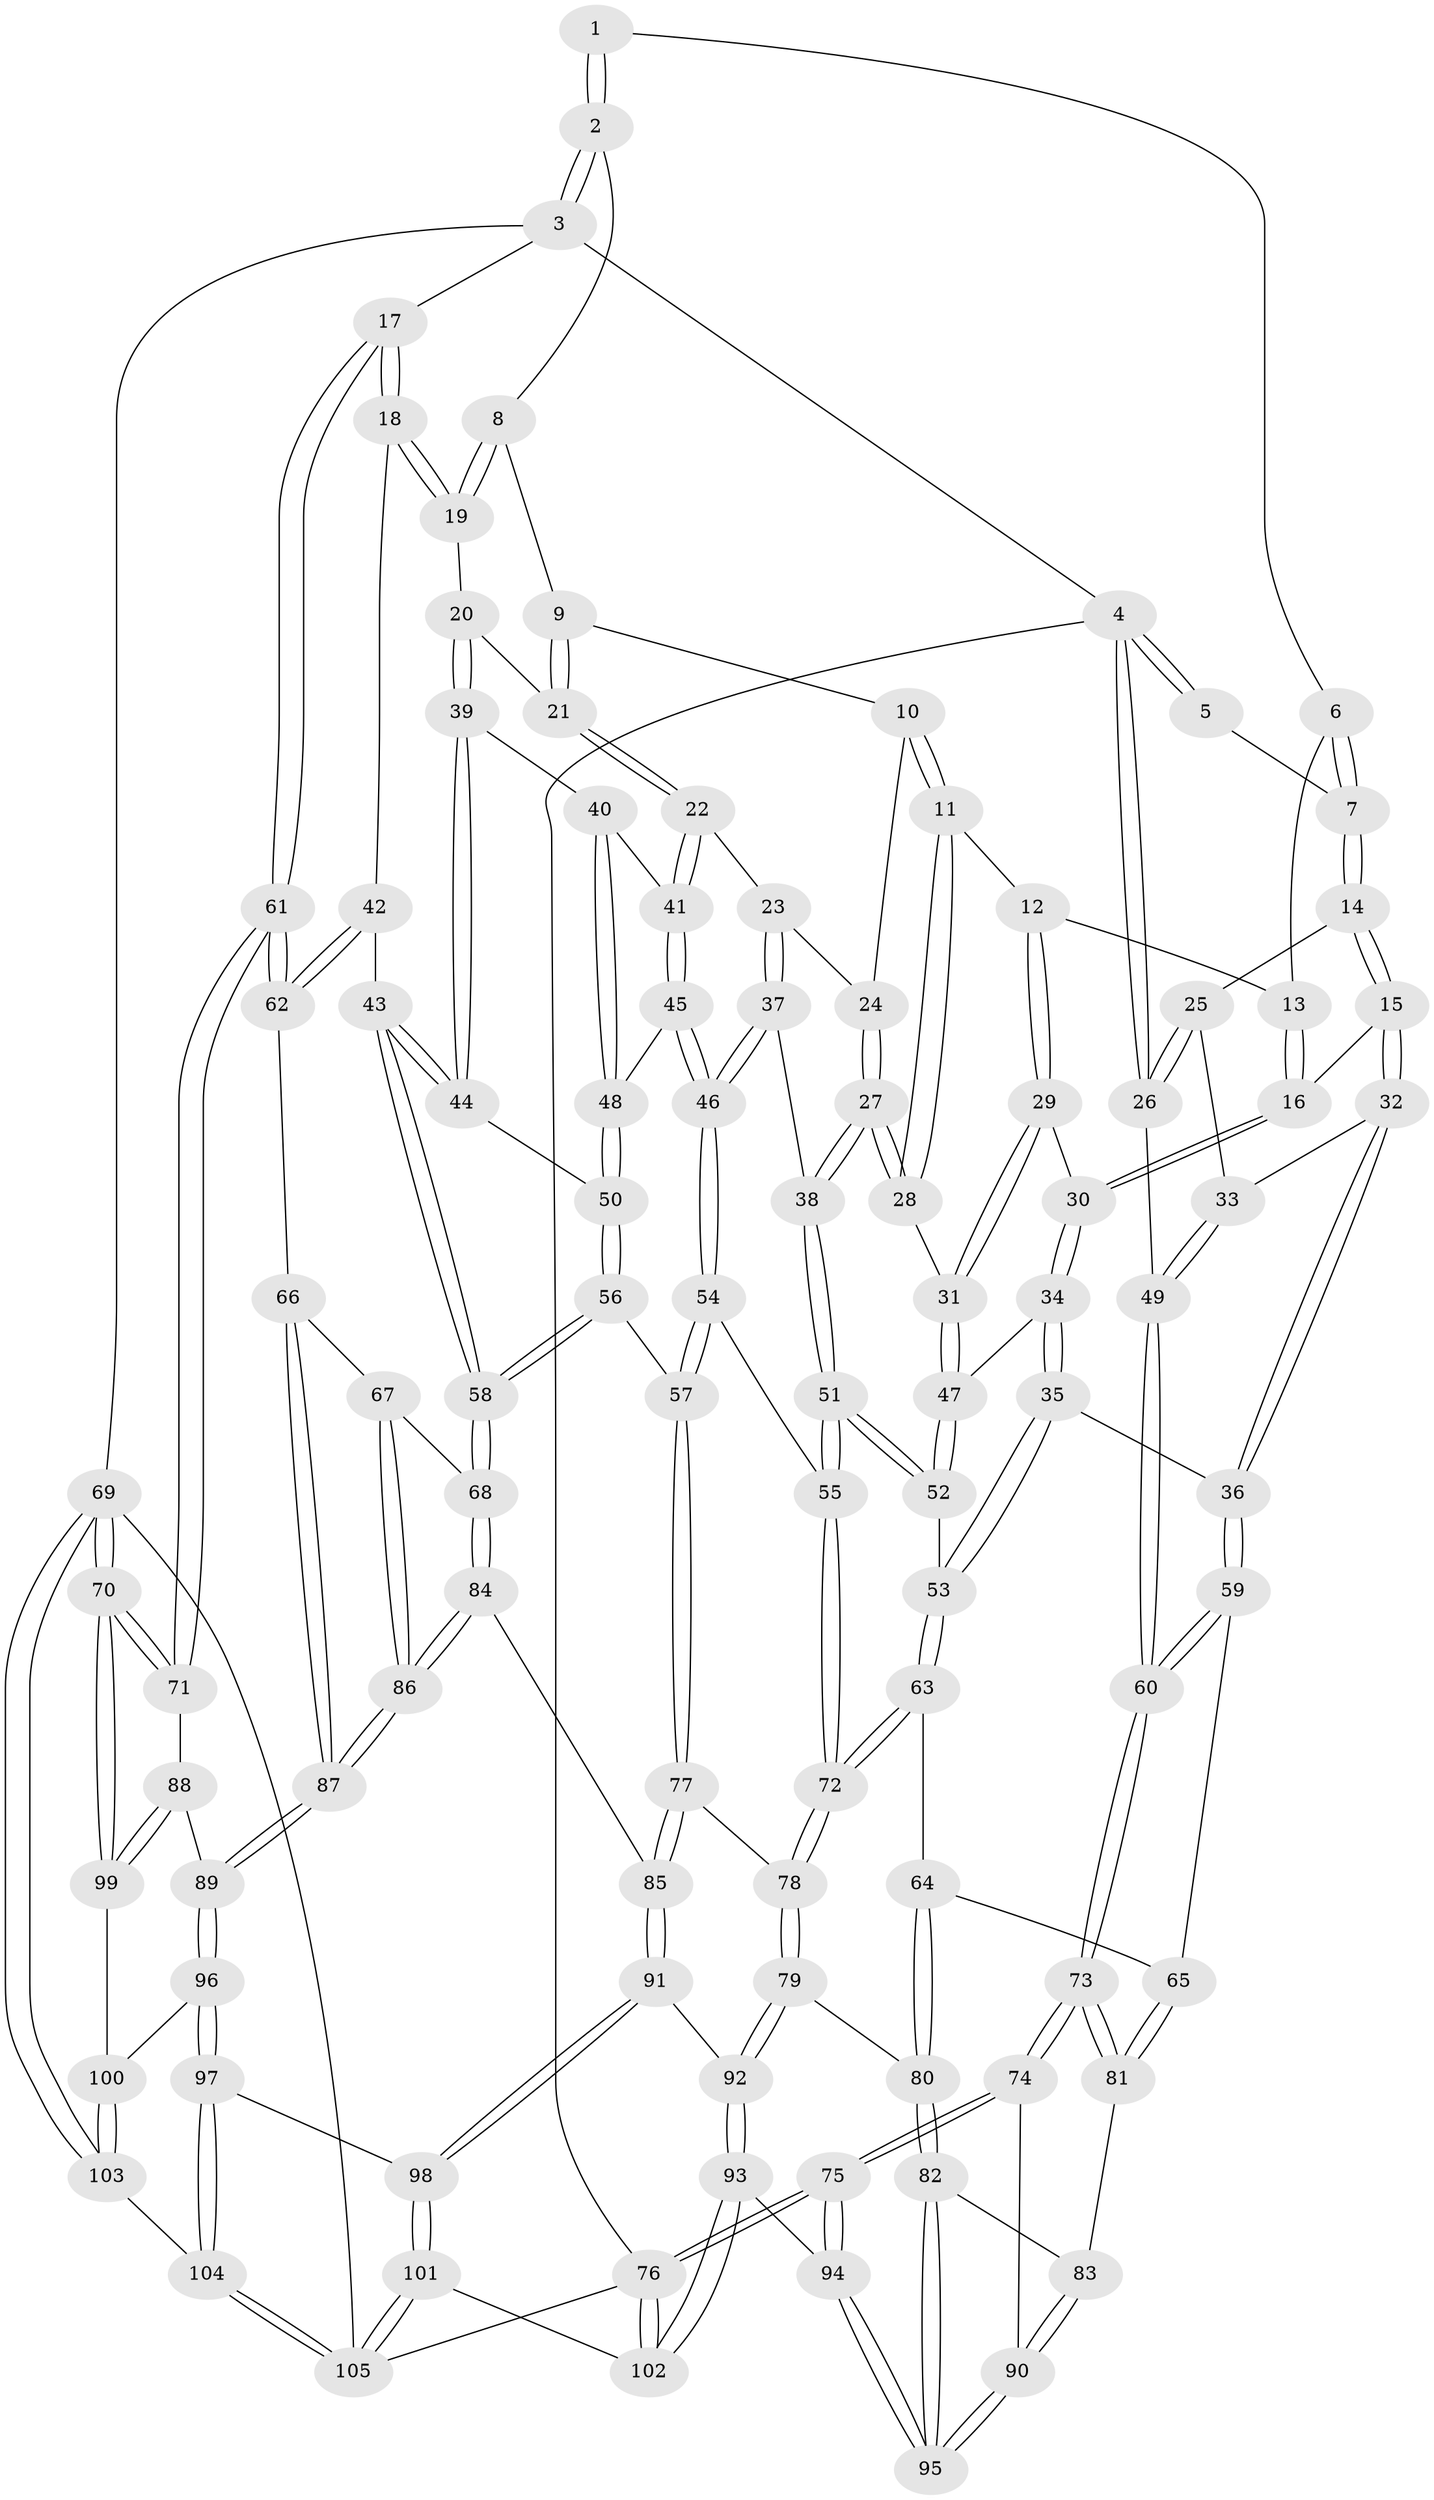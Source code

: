 // coarse degree distribution, {3: 0.5, 4: 0.453125, 2: 0.015625, 5: 0.03125}
// Generated by graph-tools (version 1.1) at 2025/38/03/04/25 23:38:30]
// undirected, 105 vertices, 259 edges
graph export_dot {
  node [color=gray90,style=filled];
  1 [pos="+0.47248464013464747+0"];
  2 [pos="+0.6635556944034473+0"];
  3 [pos="+1+0"];
  4 [pos="+0+0"];
  5 [pos="+0.15252930511977106+0"];
  6 [pos="+0.43547147535134745+0"];
  7 [pos="+0.24603069303853964+0.06610158587713315"];
  8 [pos="+0.6633744445773196+0"];
  9 [pos="+0.6366903281660717+0"];
  10 [pos="+0.5328423933183077+0.0916797925577357"];
  11 [pos="+0.4607932476595006+0.09281783893855197"];
  12 [pos="+0.44398203369311445+0.08561750853332008"];
  13 [pos="+0.42411053111680946+0"];
  14 [pos="+0.24725071508645913+0.07978449193039608"];
  15 [pos="+0.25034142191782616+0.08300705077050438"];
  16 [pos="+0.29816094992026015+0.09496290883663519"];
  17 [pos="+1+0"];
  18 [pos="+0.9668345651054789+0.10047599897274222"];
  19 [pos="+0.7910660352516291+0.12251853145715817"];
  20 [pos="+0.7907770459461967+0.12269899239567138"];
  21 [pos="+0.6604485931814507+0.07990422534884634"];
  22 [pos="+0.6542775976714191+0.11933446817903774"];
  23 [pos="+0.5989359698865186+0.14139484704133468"];
  24 [pos="+0.5399449258142546+0.11375779371554277"];
  25 [pos="+0.20825689413451506+0.08200419517314353"];
  26 [pos="+0+0"];
  27 [pos="+0.522838475168951+0.21125744441898153"];
  28 [pos="+0.5085390818150307+0.20304880710756665"];
  29 [pos="+0.4094092917326003+0.11907398852647445"];
  30 [pos="+0.33367509503224657+0.12992083562798545"];
  31 [pos="+0.43395611536280376+0.19291322558619847"];
  32 [pos="+0.1934567238060051+0.2513347613444841"];
  33 [pos="+0.09661832796366246+0.16645719290378783"];
  34 [pos="+0.3307971828058368+0.18155608243108684"];
  35 [pos="+0.24264783381342606+0.2683138417171998"];
  36 [pos="+0.19512891660968895+0.2552981549704781"];
  37 [pos="+0.5408523585476566+0.21791097504093832"];
  38 [pos="+0.5241064335832913+0.21285524412862272"];
  39 [pos="+0.7523572030656991+0.1933081746224056"];
  40 [pos="+0.6794635483405839+0.17653632254999305"];
  41 [pos="+0.671797528429049+0.17176628033763833"];
  42 [pos="+0.862753712030995+0.26618127186214857"];
  43 [pos="+0.8199528539731099+0.2759428541049201"];
  44 [pos="+0.7605259382779184+0.21021807597690076"];
  45 [pos="+0.6137805290229434+0.22696410203106232"];
  46 [pos="+0.578204058501737+0.24567529516026948"];
  47 [pos="+0.39408892335857754+0.23352981654994334"];
  48 [pos="+0.6870188132744782+0.2670108639756284"];
  49 [pos="+0+0.04238722314512173"];
  50 [pos="+0.6890540452048817+0.2709813545265523"];
  51 [pos="+0.43683683590898753+0.32412649805030513"];
  52 [pos="+0.39665116879755097+0.2912063812524417"];
  53 [pos="+0.2805454145669673+0.30493591638573725"];
  54 [pos="+0.6018344773802196+0.35527175408363404"];
  55 [pos="+0.44760112720464534+0.35291561577052616"];
  56 [pos="+0.691719503742431+0.37188862712725984"];
  57 [pos="+0.6310277558814363+0.38047154201482003"];
  58 [pos="+0.7366652643266905+0.3807920745908299"];
  59 [pos="+0.16136654756946842+0.2956899309843569"];
  60 [pos="+0+0.2909903626135148"];
  61 [pos="+1+0.46658315940145734"];
  62 [pos="+0.9876927119355524+0.4111385546361177"];
  63 [pos="+0.28661378197833487+0.37006110974798695"];
  64 [pos="+0.23421022920329562+0.4207093559080115"];
  65 [pos="+0.13941970576969392+0.4000466436587137"];
  66 [pos="+0.8919997807090579+0.42995750633838964"];
  67 [pos="+0.7475670408198579+0.39474679560506165"];
  68 [pos="+0.7426490304776265+0.38908111554377783"];
  69 [pos="+1+0.8837068078043336"];
  70 [pos="+1+0.8068935615705765"];
  71 [pos="+1+0.48130195350185695"];
  72 [pos="+0.4060951116538241+0.4609931895203329"];
  73 [pos="+0+0.4857371879302906"];
  74 [pos="+0+0.547938945197255"];
  75 [pos="+0+1"];
  76 [pos="+0+1"];
  77 [pos="+0.5745675236299804+0.5110524311534678"];
  78 [pos="+0.41205226573571774+0.5246377424970569"];
  79 [pos="+0.4052698757621812+0.534152762122692"];
  80 [pos="+0.27298328350720746+0.5587298886036778"];
  81 [pos="+0.08557149592629965+0.4494861207347589"];
  82 [pos="+0.24271745539805653+0.5787389946753372"];
  83 [pos="+0.20922190486694947+0.5563300209427674"];
  84 [pos="+0.6473719422180948+0.5820212641416377"];
  85 [pos="+0.6350452209466998+0.5824923385290625"];
  86 [pos="+0.7850720917288755+0.5910407999624816"];
  87 [pos="+0.7919565097917376+0.5958320203573175"];
  88 [pos="+0.9090796697162938+0.5811998204058683"];
  89 [pos="+0.8000543774337006+0.6052407679209704"];
  90 [pos="+0+0.5915365187223945"];
  91 [pos="+0.5833351442201407+0.7170295132758341"];
  92 [pos="+0.4490943798923694+0.704997777933036"];
  93 [pos="+0.32756482715616175+0.8612439173901212"];
  94 [pos="+0.2135153047880439+0.7898248072490605"];
  95 [pos="+0.19541224420060924+0.6961471393008141"];
  96 [pos="+0.8056345383842308+0.7043713120666852"];
  97 [pos="+0.7259083600219987+0.787397025852787"];
  98 [pos="+0.6376146813869285+0.7854867343198241"];
  99 [pos="+0.9588879269072185+0.7621201414535004"];
  100 [pos="+0.9264667432253497+0.7622031913153378"];
  101 [pos="+0.4775948626929979+1"];
  102 [pos="+0.41320726181841305+1"];
  103 [pos="+0.825533845723599+0.9346738961832187"];
  104 [pos="+0.8065126781382055+0.944467402215417"];
  105 [pos="+0.7231942879248233+1"];
  1 -- 2;
  1 -- 2;
  1 -- 6;
  2 -- 3;
  2 -- 3;
  2 -- 8;
  3 -- 4;
  3 -- 17;
  3 -- 69;
  4 -- 5;
  4 -- 5;
  4 -- 26;
  4 -- 26;
  4 -- 76;
  5 -- 7;
  6 -- 7;
  6 -- 7;
  6 -- 13;
  7 -- 14;
  7 -- 14;
  8 -- 9;
  8 -- 19;
  8 -- 19;
  9 -- 10;
  9 -- 21;
  9 -- 21;
  10 -- 11;
  10 -- 11;
  10 -- 24;
  11 -- 12;
  11 -- 28;
  11 -- 28;
  12 -- 13;
  12 -- 29;
  12 -- 29;
  13 -- 16;
  13 -- 16;
  14 -- 15;
  14 -- 15;
  14 -- 25;
  15 -- 16;
  15 -- 32;
  15 -- 32;
  16 -- 30;
  16 -- 30;
  17 -- 18;
  17 -- 18;
  17 -- 61;
  17 -- 61;
  18 -- 19;
  18 -- 19;
  18 -- 42;
  19 -- 20;
  20 -- 21;
  20 -- 39;
  20 -- 39;
  21 -- 22;
  21 -- 22;
  22 -- 23;
  22 -- 41;
  22 -- 41;
  23 -- 24;
  23 -- 37;
  23 -- 37;
  24 -- 27;
  24 -- 27;
  25 -- 26;
  25 -- 26;
  25 -- 33;
  26 -- 49;
  27 -- 28;
  27 -- 28;
  27 -- 38;
  27 -- 38;
  28 -- 31;
  29 -- 30;
  29 -- 31;
  29 -- 31;
  30 -- 34;
  30 -- 34;
  31 -- 47;
  31 -- 47;
  32 -- 33;
  32 -- 36;
  32 -- 36;
  33 -- 49;
  33 -- 49;
  34 -- 35;
  34 -- 35;
  34 -- 47;
  35 -- 36;
  35 -- 53;
  35 -- 53;
  36 -- 59;
  36 -- 59;
  37 -- 38;
  37 -- 46;
  37 -- 46;
  38 -- 51;
  38 -- 51;
  39 -- 40;
  39 -- 44;
  39 -- 44;
  40 -- 41;
  40 -- 48;
  40 -- 48;
  41 -- 45;
  41 -- 45;
  42 -- 43;
  42 -- 62;
  42 -- 62;
  43 -- 44;
  43 -- 44;
  43 -- 58;
  43 -- 58;
  44 -- 50;
  45 -- 46;
  45 -- 46;
  45 -- 48;
  46 -- 54;
  46 -- 54;
  47 -- 52;
  47 -- 52;
  48 -- 50;
  48 -- 50;
  49 -- 60;
  49 -- 60;
  50 -- 56;
  50 -- 56;
  51 -- 52;
  51 -- 52;
  51 -- 55;
  51 -- 55;
  52 -- 53;
  53 -- 63;
  53 -- 63;
  54 -- 55;
  54 -- 57;
  54 -- 57;
  55 -- 72;
  55 -- 72;
  56 -- 57;
  56 -- 58;
  56 -- 58;
  57 -- 77;
  57 -- 77;
  58 -- 68;
  58 -- 68;
  59 -- 60;
  59 -- 60;
  59 -- 65;
  60 -- 73;
  60 -- 73;
  61 -- 62;
  61 -- 62;
  61 -- 71;
  61 -- 71;
  62 -- 66;
  63 -- 64;
  63 -- 72;
  63 -- 72;
  64 -- 65;
  64 -- 80;
  64 -- 80;
  65 -- 81;
  65 -- 81;
  66 -- 67;
  66 -- 87;
  66 -- 87;
  67 -- 68;
  67 -- 86;
  67 -- 86;
  68 -- 84;
  68 -- 84;
  69 -- 70;
  69 -- 70;
  69 -- 103;
  69 -- 103;
  69 -- 105;
  70 -- 71;
  70 -- 71;
  70 -- 99;
  70 -- 99;
  71 -- 88;
  72 -- 78;
  72 -- 78;
  73 -- 74;
  73 -- 74;
  73 -- 81;
  73 -- 81;
  74 -- 75;
  74 -- 75;
  74 -- 90;
  75 -- 76;
  75 -- 76;
  75 -- 94;
  75 -- 94;
  76 -- 102;
  76 -- 102;
  76 -- 105;
  77 -- 78;
  77 -- 85;
  77 -- 85;
  78 -- 79;
  78 -- 79;
  79 -- 80;
  79 -- 92;
  79 -- 92;
  80 -- 82;
  80 -- 82;
  81 -- 83;
  82 -- 83;
  82 -- 95;
  82 -- 95;
  83 -- 90;
  83 -- 90;
  84 -- 85;
  84 -- 86;
  84 -- 86;
  85 -- 91;
  85 -- 91;
  86 -- 87;
  86 -- 87;
  87 -- 89;
  87 -- 89;
  88 -- 89;
  88 -- 99;
  88 -- 99;
  89 -- 96;
  89 -- 96;
  90 -- 95;
  90 -- 95;
  91 -- 92;
  91 -- 98;
  91 -- 98;
  92 -- 93;
  92 -- 93;
  93 -- 94;
  93 -- 102;
  93 -- 102;
  94 -- 95;
  94 -- 95;
  96 -- 97;
  96 -- 97;
  96 -- 100;
  97 -- 98;
  97 -- 104;
  97 -- 104;
  98 -- 101;
  98 -- 101;
  99 -- 100;
  100 -- 103;
  100 -- 103;
  101 -- 102;
  101 -- 105;
  101 -- 105;
  103 -- 104;
  104 -- 105;
  104 -- 105;
}
